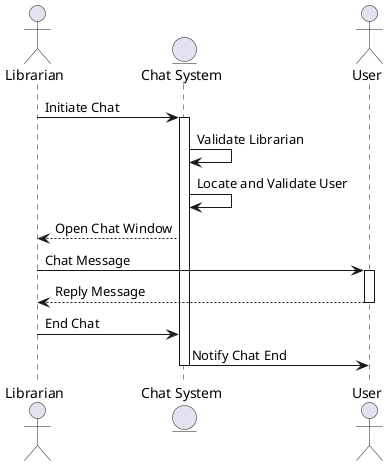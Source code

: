 @startuml
actor Librarian
entity "Chat System" as System
actor User

Librarian -> System : Initiate Chat
activate System

System -> System : Validate Librarian
System -> System : Locate and Validate User

System --> Librarian : Open Chat Window
Librarian -> User : Chat Message
activate User

User --> Librarian : Reply Message
deactivate User

Librarian -> System : End Chat
System -> User : Notify Chat End
deactivate System

@enduml